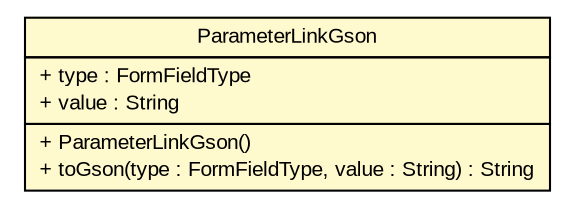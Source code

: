 #!/usr/local/bin/dot
#
# Class diagram 
# Generated by UMLGraph version R5_6-24-gf6e263 (http://www.umlgraph.org/)
#

digraph G {
	edge [fontname="arial",fontsize=10,labelfontname="arial",labelfontsize=10];
	node [fontname="arial",fontsize=10,shape=plaintext];
	nodesep=0.25;
	ranksep=0.5;
	// gov.sandia.cf.application.configuration.ParameterLinkGson
	c348605 [label=<<table title="gov.sandia.cf.application.configuration.ParameterLinkGson" border="0" cellborder="1" cellspacing="0" cellpadding="2" port="p" bgcolor="lemonChiffon" href="./ParameterLinkGson.html">
		<tr><td><table border="0" cellspacing="0" cellpadding="1">
<tr><td align="center" balign="center"> ParameterLinkGson </td></tr>
		</table></td></tr>
		<tr><td><table border="0" cellspacing="0" cellpadding="1">
<tr><td align="left" balign="left"> + type : FormFieldType </td></tr>
<tr><td align="left" balign="left"> + value : String </td></tr>
		</table></td></tr>
		<tr><td><table border="0" cellspacing="0" cellpadding="1">
<tr><td align="left" balign="left"> + ParameterLinkGson() </td></tr>
<tr><td align="left" balign="left"> + toGson(type : FormFieldType, value : String) : String </td></tr>
		</table></td></tr>
		</table>>, URL="./ParameterLinkGson.html", fontname="arial", fontcolor="black", fontsize=10.0];
}

